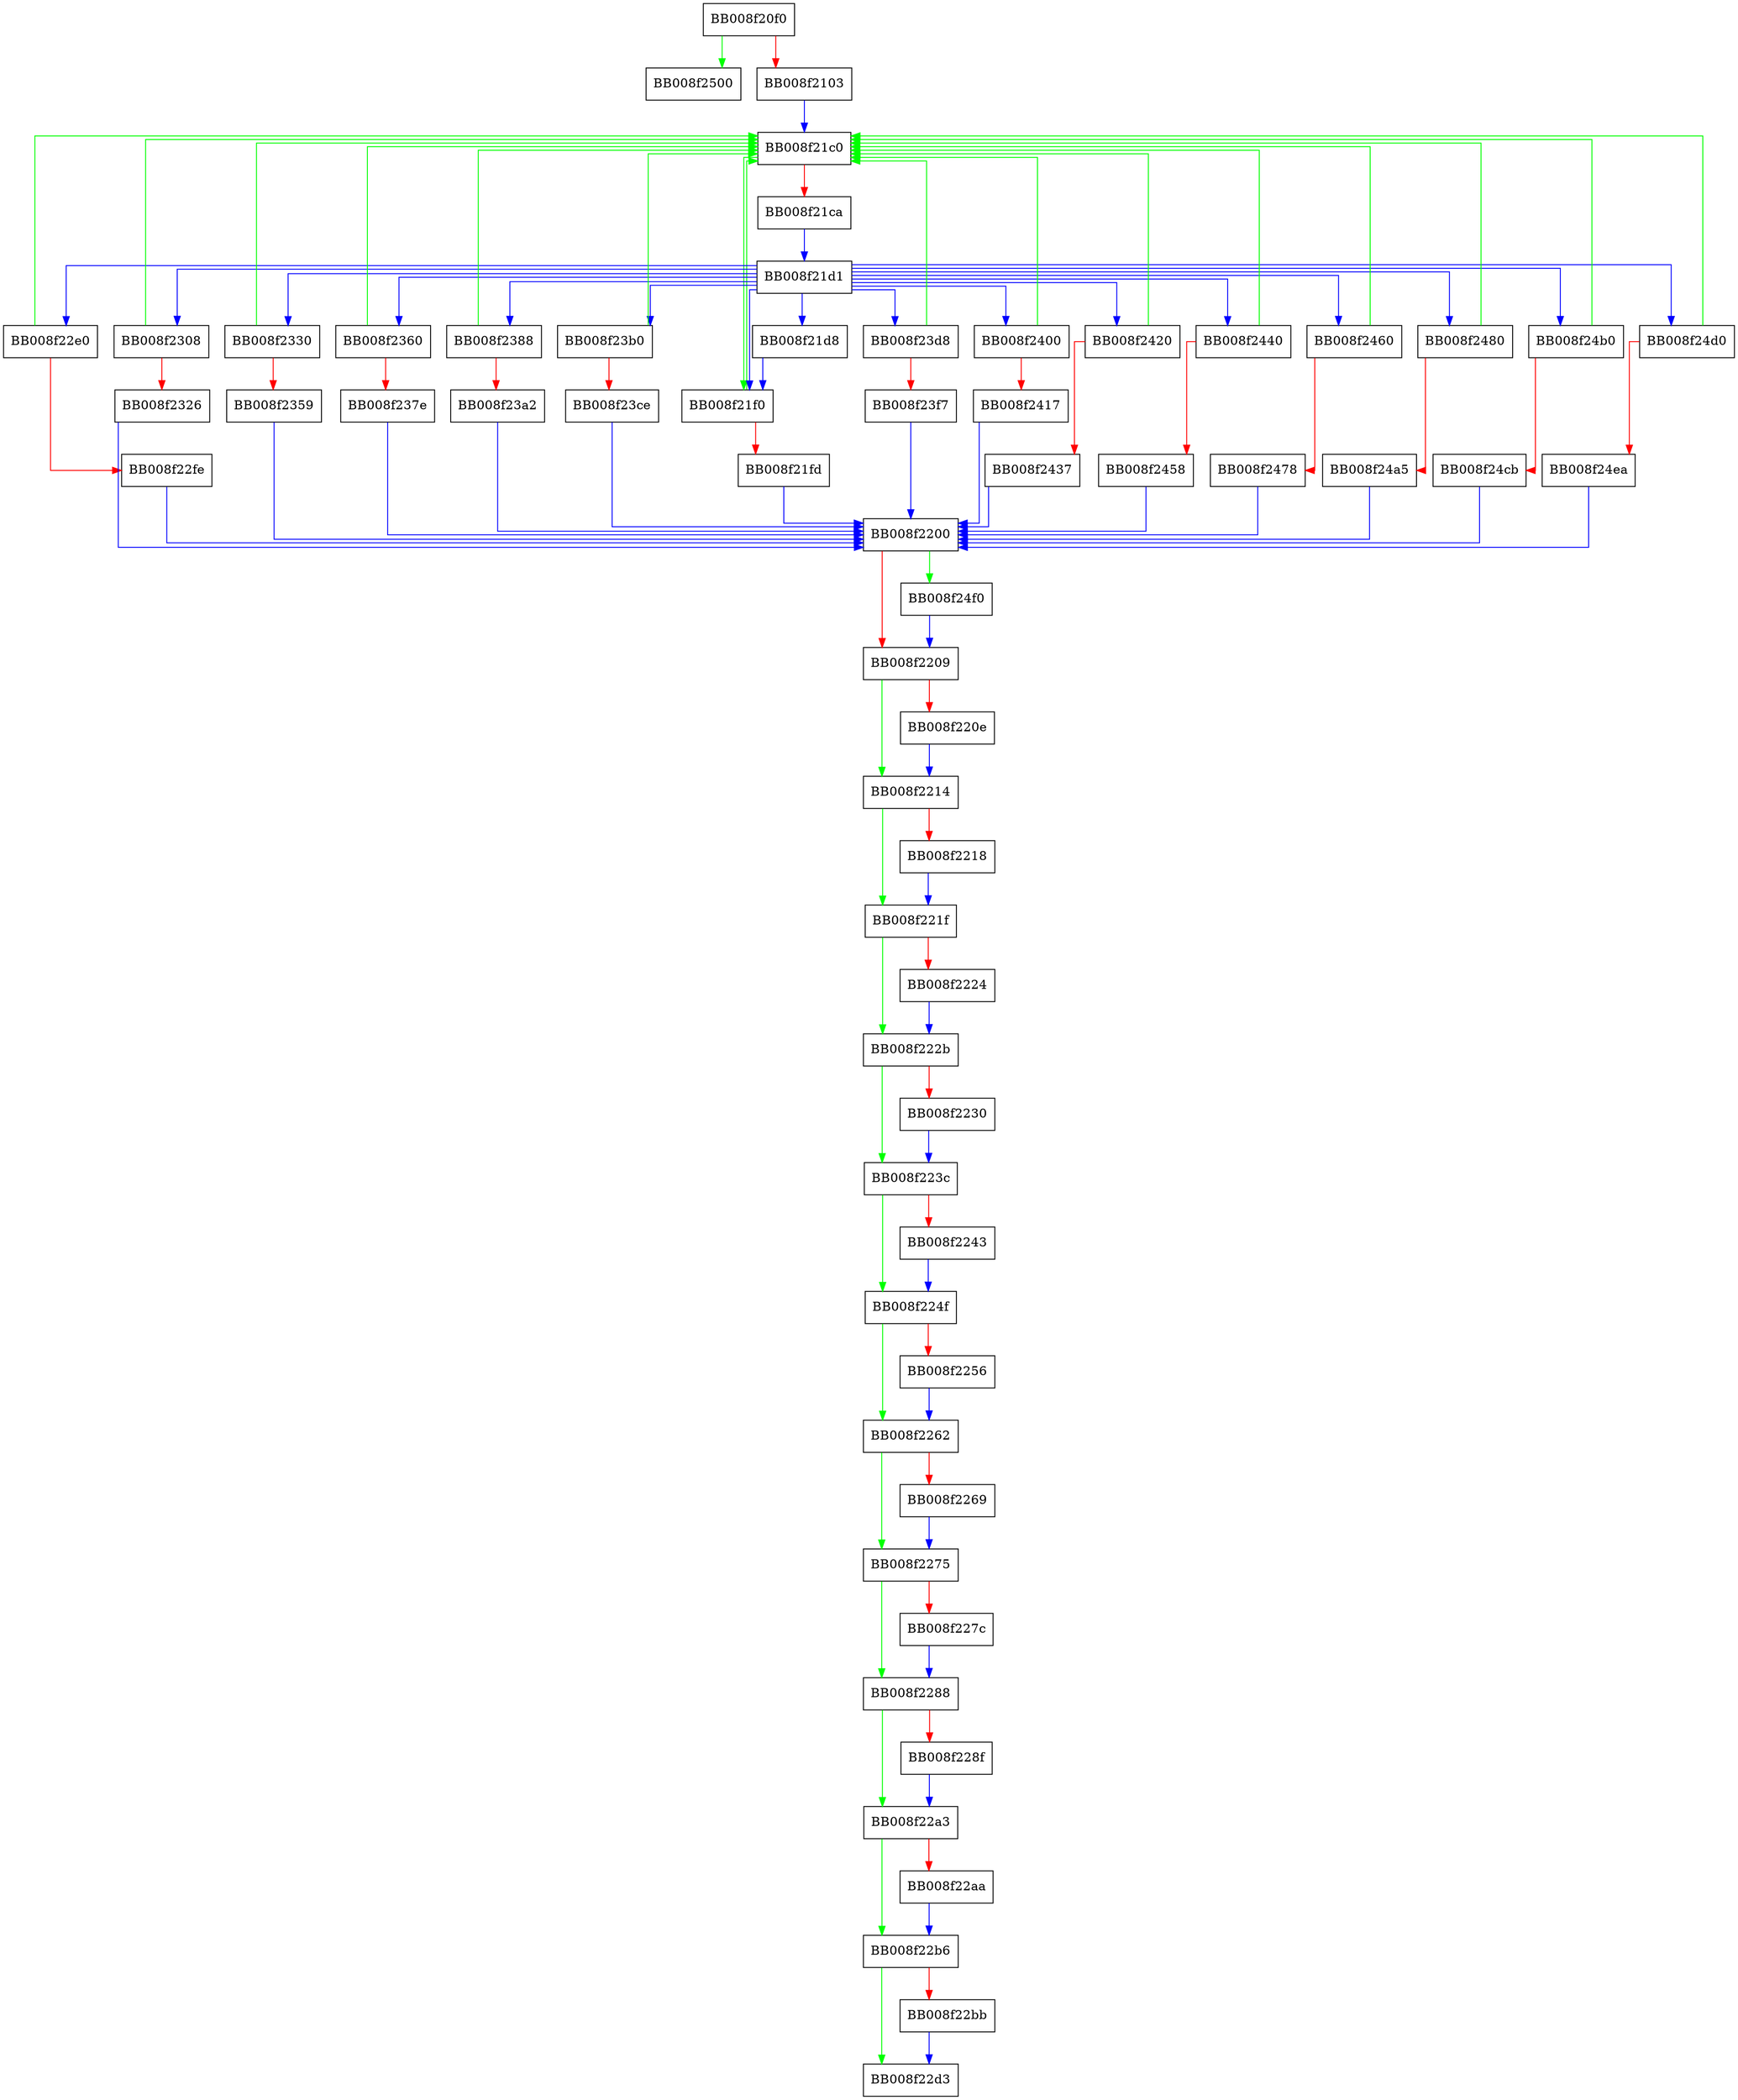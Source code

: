 digraph _dl_aux_init {
  node [shape="box"];
  graph [splines=ortho];
  BB008f20f0 -> BB008f2500 [color="green"];
  BB008f20f0 -> BB008f2103 [color="red"];
  BB008f2103 -> BB008f21c0 [color="blue"];
  BB008f21c0 -> BB008f21f0 [color="green"];
  BB008f21c0 -> BB008f21ca [color="red"];
  BB008f21ca -> BB008f21d1 [color="blue"];
  BB008f21d1 -> BB008f24d0 [color="blue"];
  BB008f21d1 -> BB008f21f0 [color="blue"];
  BB008f21d1 -> BB008f24b0 [color="blue"];
  BB008f21d1 -> BB008f2480 [color="blue"];
  BB008f21d1 -> BB008f2460 [color="blue"];
  BB008f21d1 -> BB008f2440 [color="blue"];
  BB008f21d1 -> BB008f2420 [color="blue"];
  BB008f21d1 -> BB008f2400 [color="blue"];
  BB008f21d1 -> BB008f23d8 [color="blue"];
  BB008f21d1 -> BB008f23b0 [color="blue"];
  BB008f21d1 -> BB008f2388 [color="blue"];
  BB008f21d1 -> BB008f2360 [color="blue"];
  BB008f21d1 -> BB008f2330 [color="blue"];
  BB008f21d1 -> BB008f21d8 [color="blue"];
  BB008f21d1 -> BB008f2308 [color="blue"];
  BB008f21d1 -> BB008f22e0 [color="blue"];
  BB008f21d8 -> BB008f21f0 [color="blue"];
  BB008f21f0 -> BB008f21c0 [color="green"];
  BB008f21f0 -> BB008f21fd [color="red"];
  BB008f21fd -> BB008f2200 [color="blue"];
  BB008f2200 -> BB008f24f0 [color="green"];
  BB008f2200 -> BB008f2209 [color="red"];
  BB008f2209 -> BB008f2214 [color="green"];
  BB008f2209 -> BB008f220e [color="red"];
  BB008f220e -> BB008f2214 [color="blue"];
  BB008f2214 -> BB008f221f [color="green"];
  BB008f2214 -> BB008f2218 [color="red"];
  BB008f2218 -> BB008f221f [color="blue"];
  BB008f221f -> BB008f222b [color="green"];
  BB008f221f -> BB008f2224 [color="red"];
  BB008f2224 -> BB008f222b [color="blue"];
  BB008f222b -> BB008f223c [color="green"];
  BB008f222b -> BB008f2230 [color="red"];
  BB008f2230 -> BB008f223c [color="blue"];
  BB008f223c -> BB008f224f [color="green"];
  BB008f223c -> BB008f2243 [color="red"];
  BB008f2243 -> BB008f224f [color="blue"];
  BB008f224f -> BB008f2262 [color="green"];
  BB008f224f -> BB008f2256 [color="red"];
  BB008f2256 -> BB008f2262 [color="blue"];
  BB008f2262 -> BB008f2275 [color="green"];
  BB008f2262 -> BB008f2269 [color="red"];
  BB008f2269 -> BB008f2275 [color="blue"];
  BB008f2275 -> BB008f2288 [color="green"];
  BB008f2275 -> BB008f227c [color="red"];
  BB008f227c -> BB008f2288 [color="blue"];
  BB008f2288 -> BB008f22a3 [color="green"];
  BB008f2288 -> BB008f228f [color="red"];
  BB008f228f -> BB008f22a3 [color="blue"];
  BB008f22a3 -> BB008f22b6 [color="green"];
  BB008f22a3 -> BB008f22aa [color="red"];
  BB008f22aa -> BB008f22b6 [color="blue"];
  BB008f22b6 -> BB008f22d3 [color="green"];
  BB008f22b6 -> BB008f22bb [color="red"];
  BB008f22bb -> BB008f22d3 [color="blue"];
  BB008f22e0 -> BB008f21c0 [color="green"];
  BB008f22e0 -> BB008f22fe [color="red"];
  BB008f22fe -> BB008f2200 [color="blue"];
  BB008f2308 -> BB008f21c0 [color="green"];
  BB008f2308 -> BB008f2326 [color="red"];
  BB008f2326 -> BB008f2200 [color="blue"];
  BB008f2330 -> BB008f21c0 [color="green"];
  BB008f2330 -> BB008f2359 [color="red"];
  BB008f2359 -> BB008f2200 [color="blue"];
  BB008f2360 -> BB008f21c0 [color="green"];
  BB008f2360 -> BB008f237e [color="red"];
  BB008f237e -> BB008f2200 [color="blue"];
  BB008f2388 -> BB008f21c0 [color="green"];
  BB008f2388 -> BB008f23a2 [color="red"];
  BB008f23a2 -> BB008f2200 [color="blue"];
  BB008f23b0 -> BB008f21c0 [color="green"];
  BB008f23b0 -> BB008f23ce [color="red"];
  BB008f23ce -> BB008f2200 [color="blue"];
  BB008f23d8 -> BB008f21c0 [color="green"];
  BB008f23d8 -> BB008f23f7 [color="red"];
  BB008f23f7 -> BB008f2200 [color="blue"];
  BB008f2400 -> BB008f21c0 [color="green"];
  BB008f2400 -> BB008f2417 [color="red"];
  BB008f2417 -> BB008f2200 [color="blue"];
  BB008f2420 -> BB008f21c0 [color="green"];
  BB008f2420 -> BB008f2437 [color="red"];
  BB008f2437 -> BB008f2200 [color="blue"];
  BB008f2440 -> BB008f21c0 [color="green"];
  BB008f2440 -> BB008f2458 [color="red"];
  BB008f2458 -> BB008f2200 [color="blue"];
  BB008f2460 -> BB008f21c0 [color="green"];
  BB008f2460 -> BB008f2478 [color="red"];
  BB008f2478 -> BB008f2200 [color="blue"];
  BB008f2480 -> BB008f21c0 [color="green"];
  BB008f2480 -> BB008f24a5 [color="red"];
  BB008f24a5 -> BB008f2200 [color="blue"];
  BB008f24b0 -> BB008f21c0 [color="green"];
  BB008f24b0 -> BB008f24cb [color="red"];
  BB008f24cb -> BB008f2200 [color="blue"];
  BB008f24d0 -> BB008f21c0 [color="green"];
  BB008f24d0 -> BB008f24ea [color="red"];
  BB008f24ea -> BB008f2200 [color="blue"];
  BB008f24f0 -> BB008f2209 [color="blue"];
}